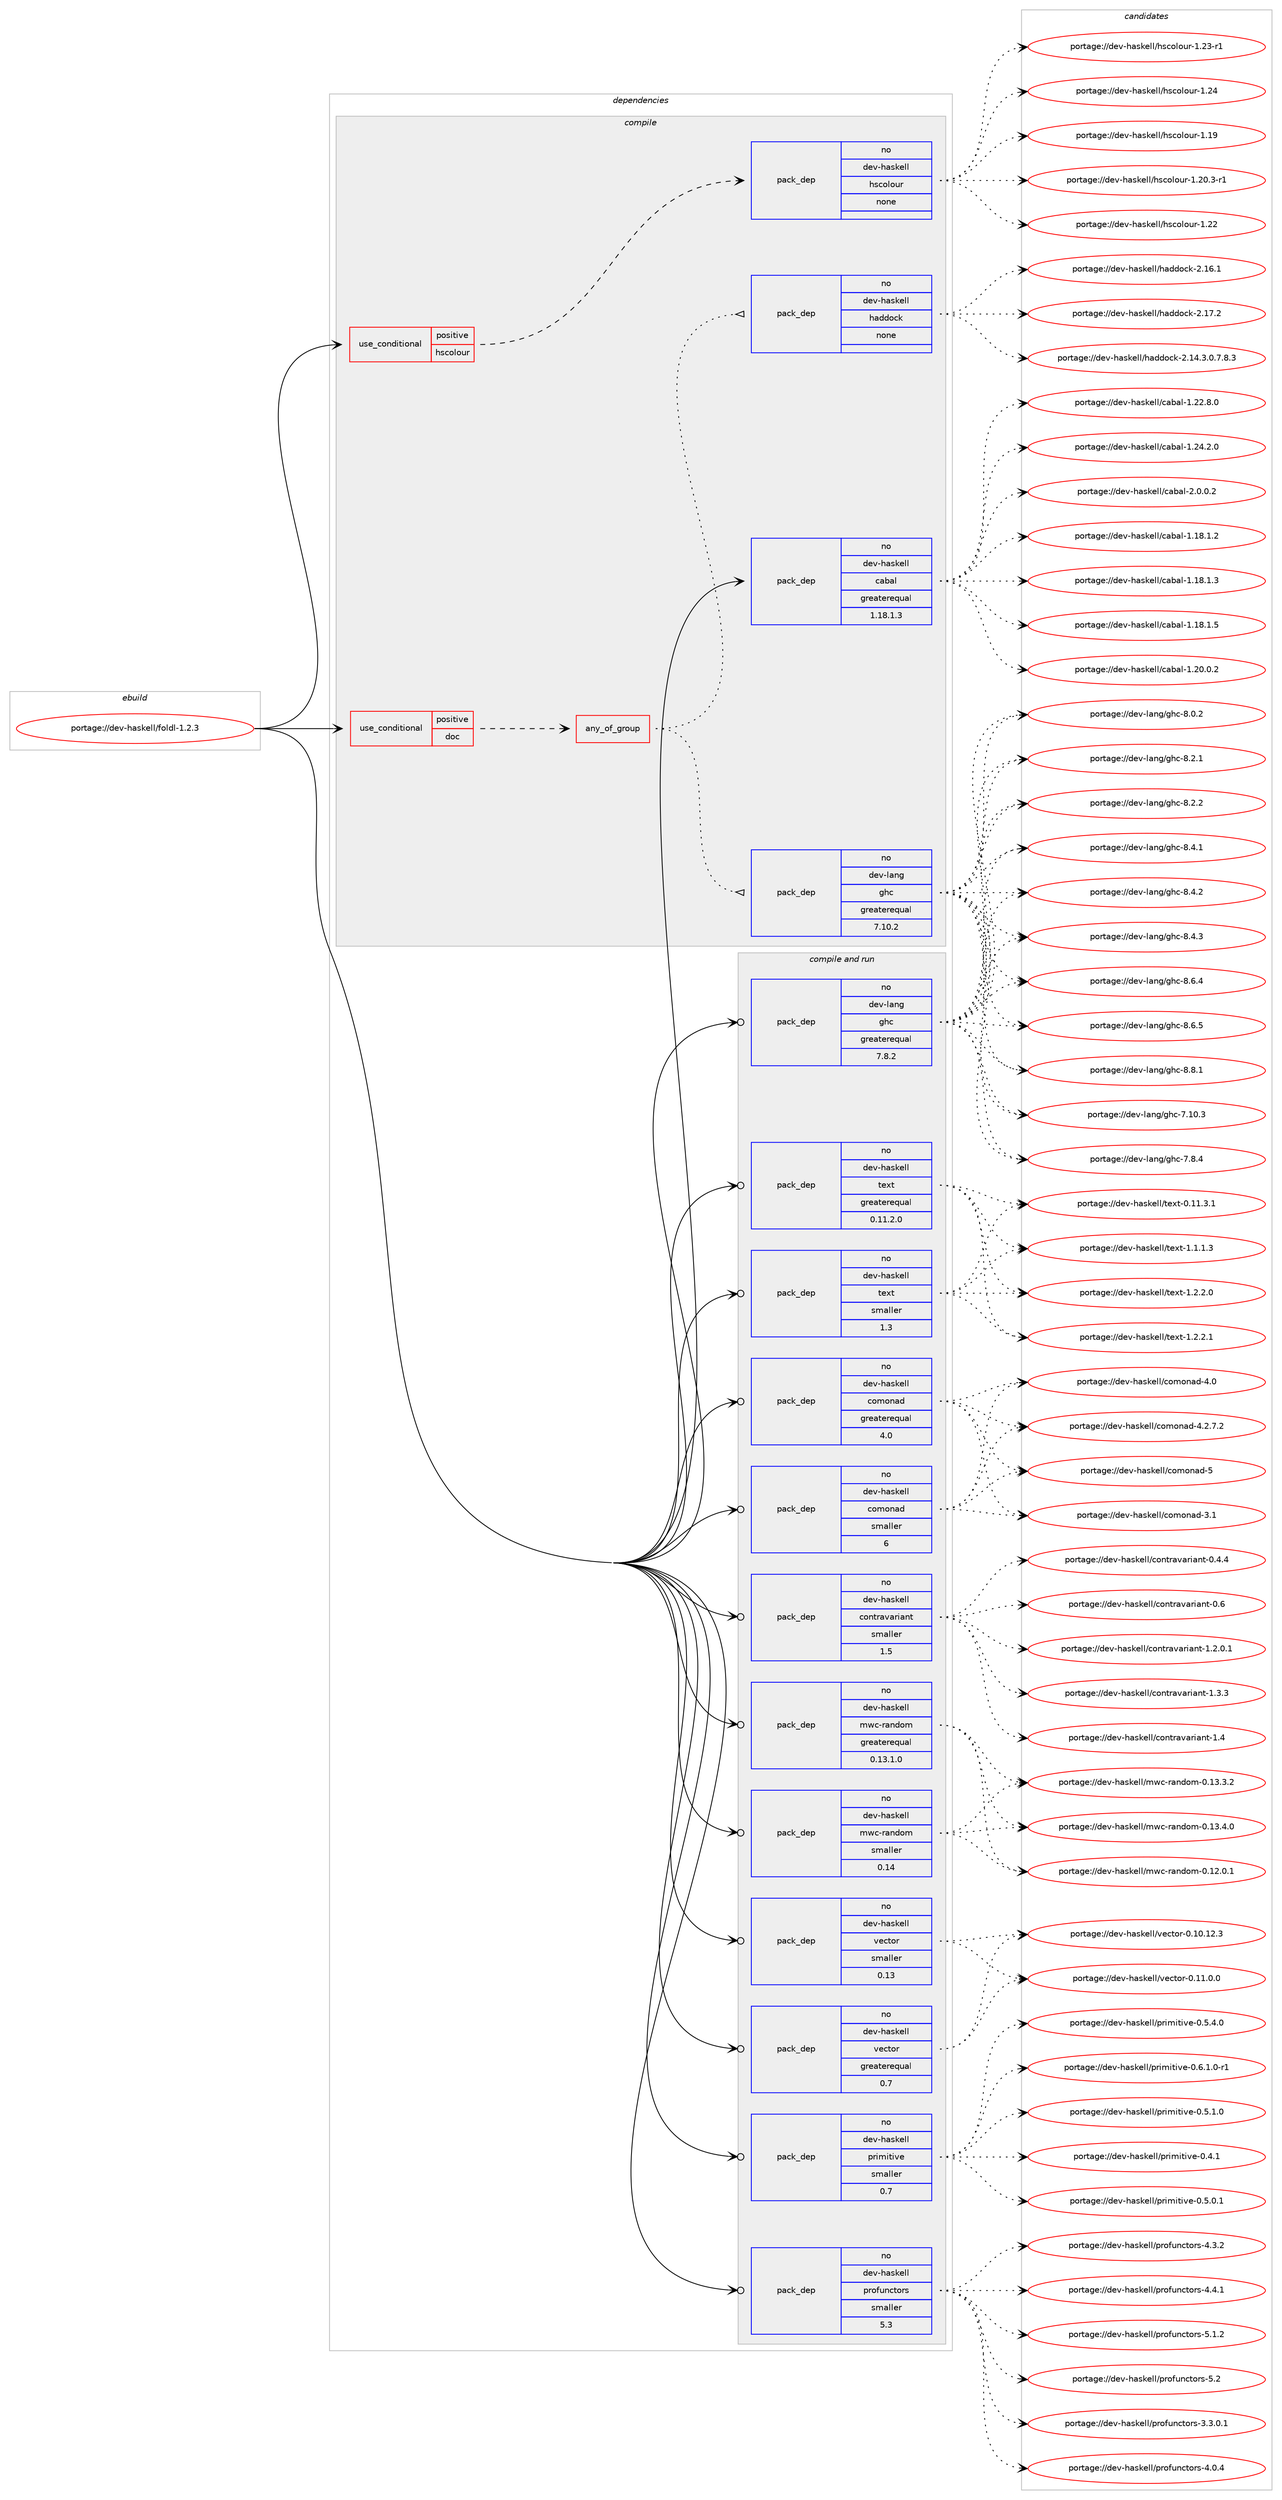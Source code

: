 digraph prolog {

# *************
# Graph options
# *************

newrank=true;
concentrate=true;
compound=true;
graph [rankdir=LR,fontname=Helvetica,fontsize=10,ranksep=1.5];#, ranksep=2.5, nodesep=0.2];
edge  [arrowhead=vee];
node  [fontname=Helvetica,fontsize=10];

# **********
# The ebuild
# **********

subgraph cluster_leftcol {
color=gray;
rank=same;
label=<<i>ebuild</i>>;
id [label="portage://dev-haskell/foldl-1.2.3", color=red, width=4, href="../dev-haskell/foldl-1.2.3.svg"];
}

# ****************
# The dependencies
# ****************

subgraph cluster_midcol {
color=gray;
label=<<i>dependencies</i>>;
subgraph cluster_compile {
fillcolor="#eeeeee";
style=filled;
label=<<i>compile</i>>;
subgraph cond15197 {
dependency68058 [label=<<TABLE BORDER="0" CELLBORDER="1" CELLSPACING="0" CELLPADDING="4"><TR><TD ROWSPAN="3" CELLPADDING="10">use_conditional</TD></TR><TR><TD>positive</TD></TR><TR><TD>doc</TD></TR></TABLE>>, shape=none, color=red];
subgraph any1695 {
dependency68059 [label=<<TABLE BORDER="0" CELLBORDER="1" CELLSPACING="0" CELLPADDING="4"><TR><TD CELLPADDING="10">any_of_group</TD></TR></TABLE>>, shape=none, color=red];subgraph pack51109 {
dependency68060 [label=<<TABLE BORDER="0" CELLBORDER="1" CELLSPACING="0" CELLPADDING="4" WIDTH="220"><TR><TD ROWSPAN="6" CELLPADDING="30">pack_dep</TD></TR><TR><TD WIDTH="110">no</TD></TR><TR><TD>dev-haskell</TD></TR><TR><TD>haddock</TD></TR><TR><TD>none</TD></TR><TR><TD></TD></TR></TABLE>>, shape=none, color=blue];
}
dependency68059:e -> dependency68060:w [weight=20,style="dotted",arrowhead="oinv"];
subgraph pack51110 {
dependency68061 [label=<<TABLE BORDER="0" CELLBORDER="1" CELLSPACING="0" CELLPADDING="4" WIDTH="220"><TR><TD ROWSPAN="6" CELLPADDING="30">pack_dep</TD></TR><TR><TD WIDTH="110">no</TD></TR><TR><TD>dev-lang</TD></TR><TR><TD>ghc</TD></TR><TR><TD>greaterequal</TD></TR><TR><TD>7.10.2</TD></TR></TABLE>>, shape=none, color=blue];
}
dependency68059:e -> dependency68061:w [weight=20,style="dotted",arrowhead="oinv"];
}
dependency68058:e -> dependency68059:w [weight=20,style="dashed",arrowhead="vee"];
}
id:e -> dependency68058:w [weight=20,style="solid",arrowhead="vee"];
subgraph cond15198 {
dependency68062 [label=<<TABLE BORDER="0" CELLBORDER="1" CELLSPACING="0" CELLPADDING="4"><TR><TD ROWSPAN="3" CELLPADDING="10">use_conditional</TD></TR><TR><TD>positive</TD></TR><TR><TD>hscolour</TD></TR></TABLE>>, shape=none, color=red];
subgraph pack51111 {
dependency68063 [label=<<TABLE BORDER="0" CELLBORDER="1" CELLSPACING="0" CELLPADDING="4" WIDTH="220"><TR><TD ROWSPAN="6" CELLPADDING="30">pack_dep</TD></TR><TR><TD WIDTH="110">no</TD></TR><TR><TD>dev-haskell</TD></TR><TR><TD>hscolour</TD></TR><TR><TD>none</TD></TR><TR><TD></TD></TR></TABLE>>, shape=none, color=blue];
}
dependency68062:e -> dependency68063:w [weight=20,style="dashed",arrowhead="vee"];
}
id:e -> dependency68062:w [weight=20,style="solid",arrowhead="vee"];
subgraph pack51112 {
dependency68064 [label=<<TABLE BORDER="0" CELLBORDER="1" CELLSPACING="0" CELLPADDING="4" WIDTH="220"><TR><TD ROWSPAN="6" CELLPADDING="30">pack_dep</TD></TR><TR><TD WIDTH="110">no</TD></TR><TR><TD>dev-haskell</TD></TR><TR><TD>cabal</TD></TR><TR><TD>greaterequal</TD></TR><TR><TD>1.18.1.3</TD></TR></TABLE>>, shape=none, color=blue];
}
id:e -> dependency68064:w [weight=20,style="solid",arrowhead="vee"];
}
subgraph cluster_compileandrun {
fillcolor="#eeeeee";
style=filled;
label=<<i>compile and run</i>>;
subgraph pack51113 {
dependency68065 [label=<<TABLE BORDER="0" CELLBORDER="1" CELLSPACING="0" CELLPADDING="4" WIDTH="220"><TR><TD ROWSPAN="6" CELLPADDING="30">pack_dep</TD></TR><TR><TD WIDTH="110">no</TD></TR><TR><TD>dev-haskell</TD></TR><TR><TD>comonad</TD></TR><TR><TD>greaterequal</TD></TR><TR><TD>4.0</TD></TR></TABLE>>, shape=none, color=blue];
}
id:e -> dependency68065:w [weight=20,style="solid",arrowhead="odotvee"];
subgraph pack51114 {
dependency68066 [label=<<TABLE BORDER="0" CELLBORDER="1" CELLSPACING="0" CELLPADDING="4" WIDTH="220"><TR><TD ROWSPAN="6" CELLPADDING="30">pack_dep</TD></TR><TR><TD WIDTH="110">no</TD></TR><TR><TD>dev-haskell</TD></TR><TR><TD>comonad</TD></TR><TR><TD>smaller</TD></TR><TR><TD>6</TD></TR></TABLE>>, shape=none, color=blue];
}
id:e -> dependency68066:w [weight=20,style="solid",arrowhead="odotvee"];
subgraph pack51115 {
dependency68067 [label=<<TABLE BORDER="0" CELLBORDER="1" CELLSPACING="0" CELLPADDING="4" WIDTH="220"><TR><TD ROWSPAN="6" CELLPADDING="30">pack_dep</TD></TR><TR><TD WIDTH="110">no</TD></TR><TR><TD>dev-haskell</TD></TR><TR><TD>contravariant</TD></TR><TR><TD>smaller</TD></TR><TR><TD>1.5</TD></TR></TABLE>>, shape=none, color=blue];
}
id:e -> dependency68067:w [weight=20,style="solid",arrowhead="odotvee"];
subgraph pack51116 {
dependency68068 [label=<<TABLE BORDER="0" CELLBORDER="1" CELLSPACING="0" CELLPADDING="4" WIDTH="220"><TR><TD ROWSPAN="6" CELLPADDING="30">pack_dep</TD></TR><TR><TD WIDTH="110">no</TD></TR><TR><TD>dev-haskell</TD></TR><TR><TD>mwc-random</TD></TR><TR><TD>greaterequal</TD></TR><TR><TD>0.13.1.0</TD></TR></TABLE>>, shape=none, color=blue];
}
id:e -> dependency68068:w [weight=20,style="solid",arrowhead="odotvee"];
subgraph pack51117 {
dependency68069 [label=<<TABLE BORDER="0" CELLBORDER="1" CELLSPACING="0" CELLPADDING="4" WIDTH="220"><TR><TD ROWSPAN="6" CELLPADDING="30">pack_dep</TD></TR><TR><TD WIDTH="110">no</TD></TR><TR><TD>dev-haskell</TD></TR><TR><TD>mwc-random</TD></TR><TR><TD>smaller</TD></TR><TR><TD>0.14</TD></TR></TABLE>>, shape=none, color=blue];
}
id:e -> dependency68069:w [weight=20,style="solid",arrowhead="odotvee"];
subgraph pack51118 {
dependency68070 [label=<<TABLE BORDER="0" CELLBORDER="1" CELLSPACING="0" CELLPADDING="4" WIDTH="220"><TR><TD ROWSPAN="6" CELLPADDING="30">pack_dep</TD></TR><TR><TD WIDTH="110">no</TD></TR><TR><TD>dev-haskell</TD></TR><TR><TD>primitive</TD></TR><TR><TD>smaller</TD></TR><TR><TD>0.7</TD></TR></TABLE>>, shape=none, color=blue];
}
id:e -> dependency68070:w [weight=20,style="solid",arrowhead="odotvee"];
subgraph pack51119 {
dependency68071 [label=<<TABLE BORDER="0" CELLBORDER="1" CELLSPACING="0" CELLPADDING="4" WIDTH="220"><TR><TD ROWSPAN="6" CELLPADDING="30">pack_dep</TD></TR><TR><TD WIDTH="110">no</TD></TR><TR><TD>dev-haskell</TD></TR><TR><TD>profunctors</TD></TR><TR><TD>smaller</TD></TR><TR><TD>5.3</TD></TR></TABLE>>, shape=none, color=blue];
}
id:e -> dependency68071:w [weight=20,style="solid",arrowhead="odotvee"];
subgraph pack51120 {
dependency68072 [label=<<TABLE BORDER="0" CELLBORDER="1" CELLSPACING="0" CELLPADDING="4" WIDTH="220"><TR><TD ROWSPAN="6" CELLPADDING="30">pack_dep</TD></TR><TR><TD WIDTH="110">no</TD></TR><TR><TD>dev-haskell</TD></TR><TR><TD>text</TD></TR><TR><TD>greaterequal</TD></TR><TR><TD>0.11.2.0</TD></TR></TABLE>>, shape=none, color=blue];
}
id:e -> dependency68072:w [weight=20,style="solid",arrowhead="odotvee"];
subgraph pack51121 {
dependency68073 [label=<<TABLE BORDER="0" CELLBORDER="1" CELLSPACING="0" CELLPADDING="4" WIDTH="220"><TR><TD ROWSPAN="6" CELLPADDING="30">pack_dep</TD></TR><TR><TD WIDTH="110">no</TD></TR><TR><TD>dev-haskell</TD></TR><TR><TD>text</TD></TR><TR><TD>smaller</TD></TR><TR><TD>1.3</TD></TR></TABLE>>, shape=none, color=blue];
}
id:e -> dependency68073:w [weight=20,style="solid",arrowhead="odotvee"];
subgraph pack51122 {
dependency68074 [label=<<TABLE BORDER="0" CELLBORDER="1" CELLSPACING="0" CELLPADDING="4" WIDTH="220"><TR><TD ROWSPAN="6" CELLPADDING="30">pack_dep</TD></TR><TR><TD WIDTH="110">no</TD></TR><TR><TD>dev-haskell</TD></TR><TR><TD>vector</TD></TR><TR><TD>greaterequal</TD></TR><TR><TD>0.7</TD></TR></TABLE>>, shape=none, color=blue];
}
id:e -> dependency68074:w [weight=20,style="solid",arrowhead="odotvee"];
subgraph pack51123 {
dependency68075 [label=<<TABLE BORDER="0" CELLBORDER="1" CELLSPACING="0" CELLPADDING="4" WIDTH="220"><TR><TD ROWSPAN="6" CELLPADDING="30">pack_dep</TD></TR><TR><TD WIDTH="110">no</TD></TR><TR><TD>dev-haskell</TD></TR><TR><TD>vector</TD></TR><TR><TD>smaller</TD></TR><TR><TD>0.13</TD></TR></TABLE>>, shape=none, color=blue];
}
id:e -> dependency68075:w [weight=20,style="solid",arrowhead="odotvee"];
subgraph pack51124 {
dependency68076 [label=<<TABLE BORDER="0" CELLBORDER="1" CELLSPACING="0" CELLPADDING="4" WIDTH="220"><TR><TD ROWSPAN="6" CELLPADDING="30">pack_dep</TD></TR><TR><TD WIDTH="110">no</TD></TR><TR><TD>dev-lang</TD></TR><TR><TD>ghc</TD></TR><TR><TD>greaterequal</TD></TR><TR><TD>7.8.2</TD></TR></TABLE>>, shape=none, color=blue];
}
id:e -> dependency68076:w [weight=20,style="solid",arrowhead="odotvee"];
}
subgraph cluster_run {
fillcolor="#eeeeee";
style=filled;
label=<<i>run</i>>;
}
}

# **************
# The candidates
# **************

subgraph cluster_choices {
rank=same;
color=gray;
label=<<i>candidates</i>>;

subgraph choice51109 {
color=black;
nodesep=1;
choiceportage1001011184510497115107101108108471049710010011199107455046495246514648465546564651 [label="portage://dev-haskell/haddock-2.14.3.0.7.8.3", color=red, width=4,href="../dev-haskell/haddock-2.14.3.0.7.8.3.svg"];
choiceportage100101118451049711510710110810847104971001001119910745504649544649 [label="portage://dev-haskell/haddock-2.16.1", color=red, width=4,href="../dev-haskell/haddock-2.16.1.svg"];
choiceportage100101118451049711510710110810847104971001001119910745504649554650 [label="portage://dev-haskell/haddock-2.17.2", color=red, width=4,href="../dev-haskell/haddock-2.17.2.svg"];
dependency68060:e -> choiceportage1001011184510497115107101108108471049710010011199107455046495246514648465546564651:w [style=dotted,weight="100"];
dependency68060:e -> choiceportage100101118451049711510710110810847104971001001119910745504649544649:w [style=dotted,weight="100"];
dependency68060:e -> choiceportage100101118451049711510710110810847104971001001119910745504649554650:w [style=dotted,weight="100"];
}
subgraph choice51110 {
color=black;
nodesep=1;
choiceportage1001011184510897110103471031049945554649484651 [label="portage://dev-lang/ghc-7.10.3", color=red, width=4,href="../dev-lang/ghc-7.10.3.svg"];
choiceportage10010111845108971101034710310499455546564652 [label="portage://dev-lang/ghc-7.8.4", color=red, width=4,href="../dev-lang/ghc-7.8.4.svg"];
choiceportage10010111845108971101034710310499455646484650 [label="portage://dev-lang/ghc-8.0.2", color=red, width=4,href="../dev-lang/ghc-8.0.2.svg"];
choiceportage10010111845108971101034710310499455646504649 [label="portage://dev-lang/ghc-8.2.1", color=red, width=4,href="../dev-lang/ghc-8.2.1.svg"];
choiceportage10010111845108971101034710310499455646504650 [label="portage://dev-lang/ghc-8.2.2", color=red, width=4,href="../dev-lang/ghc-8.2.2.svg"];
choiceportage10010111845108971101034710310499455646524649 [label="portage://dev-lang/ghc-8.4.1", color=red, width=4,href="../dev-lang/ghc-8.4.1.svg"];
choiceportage10010111845108971101034710310499455646524650 [label="portage://dev-lang/ghc-8.4.2", color=red, width=4,href="../dev-lang/ghc-8.4.2.svg"];
choiceportage10010111845108971101034710310499455646524651 [label="portage://dev-lang/ghc-8.4.3", color=red, width=4,href="../dev-lang/ghc-8.4.3.svg"];
choiceportage10010111845108971101034710310499455646544652 [label="portage://dev-lang/ghc-8.6.4", color=red, width=4,href="../dev-lang/ghc-8.6.4.svg"];
choiceportage10010111845108971101034710310499455646544653 [label="portage://dev-lang/ghc-8.6.5", color=red, width=4,href="../dev-lang/ghc-8.6.5.svg"];
choiceportage10010111845108971101034710310499455646564649 [label="portage://dev-lang/ghc-8.8.1", color=red, width=4,href="../dev-lang/ghc-8.8.1.svg"];
dependency68061:e -> choiceportage1001011184510897110103471031049945554649484651:w [style=dotted,weight="100"];
dependency68061:e -> choiceportage10010111845108971101034710310499455546564652:w [style=dotted,weight="100"];
dependency68061:e -> choiceportage10010111845108971101034710310499455646484650:w [style=dotted,weight="100"];
dependency68061:e -> choiceportage10010111845108971101034710310499455646504649:w [style=dotted,weight="100"];
dependency68061:e -> choiceportage10010111845108971101034710310499455646504650:w [style=dotted,weight="100"];
dependency68061:e -> choiceportage10010111845108971101034710310499455646524649:w [style=dotted,weight="100"];
dependency68061:e -> choiceportage10010111845108971101034710310499455646524650:w [style=dotted,weight="100"];
dependency68061:e -> choiceportage10010111845108971101034710310499455646524651:w [style=dotted,weight="100"];
dependency68061:e -> choiceportage10010111845108971101034710310499455646544652:w [style=dotted,weight="100"];
dependency68061:e -> choiceportage10010111845108971101034710310499455646544653:w [style=dotted,weight="100"];
dependency68061:e -> choiceportage10010111845108971101034710310499455646564649:w [style=dotted,weight="100"];
}
subgraph choice51111 {
color=black;
nodesep=1;
choiceportage100101118451049711510710110810847104115991111081111171144549464957 [label="portage://dev-haskell/hscolour-1.19", color=red, width=4,href="../dev-haskell/hscolour-1.19.svg"];
choiceportage10010111845104971151071011081084710411599111108111117114454946504846514511449 [label="portage://dev-haskell/hscolour-1.20.3-r1", color=red, width=4,href="../dev-haskell/hscolour-1.20.3-r1.svg"];
choiceportage100101118451049711510710110810847104115991111081111171144549465050 [label="portage://dev-haskell/hscolour-1.22", color=red, width=4,href="../dev-haskell/hscolour-1.22.svg"];
choiceportage1001011184510497115107101108108471041159911110811111711445494650514511449 [label="portage://dev-haskell/hscolour-1.23-r1", color=red, width=4,href="../dev-haskell/hscolour-1.23-r1.svg"];
choiceportage100101118451049711510710110810847104115991111081111171144549465052 [label="portage://dev-haskell/hscolour-1.24", color=red, width=4,href="../dev-haskell/hscolour-1.24.svg"];
dependency68063:e -> choiceportage100101118451049711510710110810847104115991111081111171144549464957:w [style=dotted,weight="100"];
dependency68063:e -> choiceportage10010111845104971151071011081084710411599111108111117114454946504846514511449:w [style=dotted,weight="100"];
dependency68063:e -> choiceportage100101118451049711510710110810847104115991111081111171144549465050:w [style=dotted,weight="100"];
dependency68063:e -> choiceportage1001011184510497115107101108108471041159911110811111711445494650514511449:w [style=dotted,weight="100"];
dependency68063:e -> choiceportage100101118451049711510710110810847104115991111081111171144549465052:w [style=dotted,weight="100"];
}
subgraph choice51112 {
color=black;
nodesep=1;
choiceportage10010111845104971151071011081084799979897108454946495646494650 [label="portage://dev-haskell/cabal-1.18.1.2", color=red, width=4,href="../dev-haskell/cabal-1.18.1.2.svg"];
choiceportage10010111845104971151071011081084799979897108454946495646494651 [label="portage://dev-haskell/cabal-1.18.1.3", color=red, width=4,href="../dev-haskell/cabal-1.18.1.3.svg"];
choiceportage10010111845104971151071011081084799979897108454946495646494653 [label="portage://dev-haskell/cabal-1.18.1.5", color=red, width=4,href="../dev-haskell/cabal-1.18.1.5.svg"];
choiceportage10010111845104971151071011081084799979897108454946504846484650 [label="portage://dev-haskell/cabal-1.20.0.2", color=red, width=4,href="../dev-haskell/cabal-1.20.0.2.svg"];
choiceportage10010111845104971151071011081084799979897108454946505046564648 [label="portage://dev-haskell/cabal-1.22.8.0", color=red, width=4,href="../dev-haskell/cabal-1.22.8.0.svg"];
choiceportage10010111845104971151071011081084799979897108454946505246504648 [label="portage://dev-haskell/cabal-1.24.2.0", color=red, width=4,href="../dev-haskell/cabal-1.24.2.0.svg"];
choiceportage100101118451049711510710110810847999798971084550464846484650 [label="portage://dev-haskell/cabal-2.0.0.2", color=red, width=4,href="../dev-haskell/cabal-2.0.0.2.svg"];
dependency68064:e -> choiceportage10010111845104971151071011081084799979897108454946495646494650:w [style=dotted,weight="100"];
dependency68064:e -> choiceportage10010111845104971151071011081084799979897108454946495646494651:w [style=dotted,weight="100"];
dependency68064:e -> choiceportage10010111845104971151071011081084799979897108454946495646494653:w [style=dotted,weight="100"];
dependency68064:e -> choiceportage10010111845104971151071011081084799979897108454946504846484650:w [style=dotted,weight="100"];
dependency68064:e -> choiceportage10010111845104971151071011081084799979897108454946505046564648:w [style=dotted,weight="100"];
dependency68064:e -> choiceportage10010111845104971151071011081084799979897108454946505246504648:w [style=dotted,weight="100"];
dependency68064:e -> choiceportage100101118451049711510710110810847999798971084550464846484650:w [style=dotted,weight="100"];
}
subgraph choice51113 {
color=black;
nodesep=1;
choiceportage100101118451049711510710110810847991111091111109710045514649 [label="portage://dev-haskell/comonad-3.1", color=red, width=4,href="../dev-haskell/comonad-3.1.svg"];
choiceportage100101118451049711510710110810847991111091111109710045524648 [label="portage://dev-haskell/comonad-4.0", color=red, width=4,href="../dev-haskell/comonad-4.0.svg"];
choiceportage10010111845104971151071011081084799111109111110971004552465046554650 [label="portage://dev-haskell/comonad-4.2.7.2", color=red, width=4,href="../dev-haskell/comonad-4.2.7.2.svg"];
choiceportage10010111845104971151071011081084799111109111110971004553 [label="portage://dev-haskell/comonad-5", color=red, width=4,href="../dev-haskell/comonad-5.svg"];
dependency68065:e -> choiceportage100101118451049711510710110810847991111091111109710045514649:w [style=dotted,weight="100"];
dependency68065:e -> choiceportage100101118451049711510710110810847991111091111109710045524648:w [style=dotted,weight="100"];
dependency68065:e -> choiceportage10010111845104971151071011081084799111109111110971004552465046554650:w [style=dotted,weight="100"];
dependency68065:e -> choiceportage10010111845104971151071011081084799111109111110971004553:w [style=dotted,weight="100"];
}
subgraph choice51114 {
color=black;
nodesep=1;
choiceportage100101118451049711510710110810847991111091111109710045514649 [label="portage://dev-haskell/comonad-3.1", color=red, width=4,href="../dev-haskell/comonad-3.1.svg"];
choiceportage100101118451049711510710110810847991111091111109710045524648 [label="portage://dev-haskell/comonad-4.0", color=red, width=4,href="../dev-haskell/comonad-4.0.svg"];
choiceportage10010111845104971151071011081084799111109111110971004552465046554650 [label="portage://dev-haskell/comonad-4.2.7.2", color=red, width=4,href="../dev-haskell/comonad-4.2.7.2.svg"];
choiceportage10010111845104971151071011081084799111109111110971004553 [label="portage://dev-haskell/comonad-5", color=red, width=4,href="../dev-haskell/comonad-5.svg"];
dependency68066:e -> choiceportage100101118451049711510710110810847991111091111109710045514649:w [style=dotted,weight="100"];
dependency68066:e -> choiceportage100101118451049711510710110810847991111091111109710045524648:w [style=dotted,weight="100"];
dependency68066:e -> choiceportage10010111845104971151071011081084799111109111110971004552465046554650:w [style=dotted,weight="100"];
dependency68066:e -> choiceportage10010111845104971151071011081084799111109111110971004553:w [style=dotted,weight="100"];
}
subgraph choice51115 {
color=black;
nodesep=1;
choiceportage10010111845104971151071011081084799111110116114971189711410597110116454846524652 [label="portage://dev-haskell/contravariant-0.4.4", color=red, width=4,href="../dev-haskell/contravariant-0.4.4.svg"];
choiceportage1001011184510497115107101108108479911111011611497118971141059711011645484654 [label="portage://dev-haskell/contravariant-0.6", color=red, width=4,href="../dev-haskell/contravariant-0.6.svg"];
choiceportage100101118451049711510710110810847991111101161149711897114105971101164549465046484649 [label="portage://dev-haskell/contravariant-1.2.0.1", color=red, width=4,href="../dev-haskell/contravariant-1.2.0.1.svg"];
choiceportage10010111845104971151071011081084799111110116114971189711410597110116454946514651 [label="portage://dev-haskell/contravariant-1.3.3", color=red, width=4,href="../dev-haskell/contravariant-1.3.3.svg"];
choiceportage1001011184510497115107101108108479911111011611497118971141059711011645494652 [label="portage://dev-haskell/contravariant-1.4", color=red, width=4,href="../dev-haskell/contravariant-1.4.svg"];
dependency68067:e -> choiceportage10010111845104971151071011081084799111110116114971189711410597110116454846524652:w [style=dotted,weight="100"];
dependency68067:e -> choiceportage1001011184510497115107101108108479911111011611497118971141059711011645484654:w [style=dotted,weight="100"];
dependency68067:e -> choiceportage100101118451049711510710110810847991111101161149711897114105971101164549465046484649:w [style=dotted,weight="100"];
dependency68067:e -> choiceportage10010111845104971151071011081084799111110116114971189711410597110116454946514651:w [style=dotted,weight="100"];
dependency68067:e -> choiceportage1001011184510497115107101108108479911111011611497118971141059711011645494652:w [style=dotted,weight="100"];
}
subgraph choice51116 {
color=black;
nodesep=1;
choiceportage100101118451049711510710110810847109119994511497110100111109454846495046484649 [label="portage://dev-haskell/mwc-random-0.12.0.1", color=red, width=4,href="../dev-haskell/mwc-random-0.12.0.1.svg"];
choiceportage100101118451049711510710110810847109119994511497110100111109454846495146514650 [label="portage://dev-haskell/mwc-random-0.13.3.2", color=red, width=4,href="../dev-haskell/mwc-random-0.13.3.2.svg"];
choiceportage100101118451049711510710110810847109119994511497110100111109454846495146524648 [label="portage://dev-haskell/mwc-random-0.13.4.0", color=red, width=4,href="../dev-haskell/mwc-random-0.13.4.0.svg"];
dependency68068:e -> choiceportage100101118451049711510710110810847109119994511497110100111109454846495046484649:w [style=dotted,weight="100"];
dependency68068:e -> choiceportage100101118451049711510710110810847109119994511497110100111109454846495146514650:w [style=dotted,weight="100"];
dependency68068:e -> choiceportage100101118451049711510710110810847109119994511497110100111109454846495146524648:w [style=dotted,weight="100"];
}
subgraph choice51117 {
color=black;
nodesep=1;
choiceportage100101118451049711510710110810847109119994511497110100111109454846495046484649 [label="portage://dev-haskell/mwc-random-0.12.0.1", color=red, width=4,href="../dev-haskell/mwc-random-0.12.0.1.svg"];
choiceportage100101118451049711510710110810847109119994511497110100111109454846495146514650 [label="portage://dev-haskell/mwc-random-0.13.3.2", color=red, width=4,href="../dev-haskell/mwc-random-0.13.3.2.svg"];
choiceportage100101118451049711510710110810847109119994511497110100111109454846495146524648 [label="portage://dev-haskell/mwc-random-0.13.4.0", color=red, width=4,href="../dev-haskell/mwc-random-0.13.4.0.svg"];
dependency68069:e -> choiceportage100101118451049711510710110810847109119994511497110100111109454846495046484649:w [style=dotted,weight="100"];
dependency68069:e -> choiceportage100101118451049711510710110810847109119994511497110100111109454846495146514650:w [style=dotted,weight="100"];
dependency68069:e -> choiceportage100101118451049711510710110810847109119994511497110100111109454846495146524648:w [style=dotted,weight="100"];
}
subgraph choice51118 {
color=black;
nodesep=1;
choiceportage100101118451049711510710110810847112114105109105116105118101454846524649 [label="portage://dev-haskell/primitive-0.4.1", color=red, width=4,href="../dev-haskell/primitive-0.4.1.svg"];
choiceportage1001011184510497115107101108108471121141051091051161051181014548465346484649 [label="portage://dev-haskell/primitive-0.5.0.1", color=red, width=4,href="../dev-haskell/primitive-0.5.0.1.svg"];
choiceportage1001011184510497115107101108108471121141051091051161051181014548465346494648 [label="portage://dev-haskell/primitive-0.5.1.0", color=red, width=4,href="../dev-haskell/primitive-0.5.1.0.svg"];
choiceportage1001011184510497115107101108108471121141051091051161051181014548465346524648 [label="portage://dev-haskell/primitive-0.5.4.0", color=red, width=4,href="../dev-haskell/primitive-0.5.4.0.svg"];
choiceportage10010111845104971151071011081084711211410510910511610511810145484654464946484511449 [label="portage://dev-haskell/primitive-0.6.1.0-r1", color=red, width=4,href="../dev-haskell/primitive-0.6.1.0-r1.svg"];
dependency68070:e -> choiceportage100101118451049711510710110810847112114105109105116105118101454846524649:w [style=dotted,weight="100"];
dependency68070:e -> choiceportage1001011184510497115107101108108471121141051091051161051181014548465346484649:w [style=dotted,weight="100"];
dependency68070:e -> choiceportage1001011184510497115107101108108471121141051091051161051181014548465346494648:w [style=dotted,weight="100"];
dependency68070:e -> choiceportage1001011184510497115107101108108471121141051091051161051181014548465346524648:w [style=dotted,weight="100"];
dependency68070:e -> choiceportage10010111845104971151071011081084711211410510910511610511810145484654464946484511449:w [style=dotted,weight="100"];
}
subgraph choice51119 {
color=black;
nodesep=1;
choiceportage100101118451049711510710110810847112114111102117110991161111141154551465146484649 [label="portage://dev-haskell/profunctors-3.3.0.1", color=red, width=4,href="../dev-haskell/profunctors-3.3.0.1.svg"];
choiceportage10010111845104971151071011081084711211411110211711099116111114115455246484652 [label="portage://dev-haskell/profunctors-4.0.4", color=red, width=4,href="../dev-haskell/profunctors-4.0.4.svg"];
choiceportage10010111845104971151071011081084711211411110211711099116111114115455246514650 [label="portage://dev-haskell/profunctors-4.3.2", color=red, width=4,href="../dev-haskell/profunctors-4.3.2.svg"];
choiceportage10010111845104971151071011081084711211411110211711099116111114115455246524649 [label="portage://dev-haskell/profunctors-4.4.1", color=red, width=4,href="../dev-haskell/profunctors-4.4.1.svg"];
choiceportage10010111845104971151071011081084711211411110211711099116111114115455346494650 [label="portage://dev-haskell/profunctors-5.1.2", color=red, width=4,href="../dev-haskell/profunctors-5.1.2.svg"];
choiceportage1001011184510497115107101108108471121141111021171109911611111411545534650 [label="portage://dev-haskell/profunctors-5.2", color=red, width=4,href="../dev-haskell/profunctors-5.2.svg"];
dependency68071:e -> choiceportage100101118451049711510710110810847112114111102117110991161111141154551465146484649:w [style=dotted,weight="100"];
dependency68071:e -> choiceportage10010111845104971151071011081084711211411110211711099116111114115455246484652:w [style=dotted,weight="100"];
dependency68071:e -> choiceportage10010111845104971151071011081084711211411110211711099116111114115455246514650:w [style=dotted,weight="100"];
dependency68071:e -> choiceportage10010111845104971151071011081084711211411110211711099116111114115455246524649:w [style=dotted,weight="100"];
dependency68071:e -> choiceportage10010111845104971151071011081084711211411110211711099116111114115455346494650:w [style=dotted,weight="100"];
dependency68071:e -> choiceportage1001011184510497115107101108108471121141111021171109911611111411545534650:w [style=dotted,weight="100"];
}
subgraph choice51120 {
color=black;
nodesep=1;
choiceportage100101118451049711510710110810847116101120116454846494946514649 [label="portage://dev-haskell/text-0.11.3.1", color=red, width=4,href="../dev-haskell/text-0.11.3.1.svg"];
choiceportage1001011184510497115107101108108471161011201164549464946494651 [label="portage://dev-haskell/text-1.1.1.3", color=red, width=4,href="../dev-haskell/text-1.1.1.3.svg"];
choiceportage1001011184510497115107101108108471161011201164549465046504648 [label="portage://dev-haskell/text-1.2.2.0", color=red, width=4,href="../dev-haskell/text-1.2.2.0.svg"];
choiceportage1001011184510497115107101108108471161011201164549465046504649 [label="portage://dev-haskell/text-1.2.2.1", color=red, width=4,href="../dev-haskell/text-1.2.2.1.svg"];
dependency68072:e -> choiceportage100101118451049711510710110810847116101120116454846494946514649:w [style=dotted,weight="100"];
dependency68072:e -> choiceportage1001011184510497115107101108108471161011201164549464946494651:w [style=dotted,weight="100"];
dependency68072:e -> choiceportage1001011184510497115107101108108471161011201164549465046504648:w [style=dotted,weight="100"];
dependency68072:e -> choiceportage1001011184510497115107101108108471161011201164549465046504649:w [style=dotted,weight="100"];
}
subgraph choice51121 {
color=black;
nodesep=1;
choiceportage100101118451049711510710110810847116101120116454846494946514649 [label="portage://dev-haskell/text-0.11.3.1", color=red, width=4,href="../dev-haskell/text-0.11.3.1.svg"];
choiceportage1001011184510497115107101108108471161011201164549464946494651 [label="portage://dev-haskell/text-1.1.1.3", color=red, width=4,href="../dev-haskell/text-1.1.1.3.svg"];
choiceportage1001011184510497115107101108108471161011201164549465046504648 [label="portage://dev-haskell/text-1.2.2.0", color=red, width=4,href="../dev-haskell/text-1.2.2.0.svg"];
choiceportage1001011184510497115107101108108471161011201164549465046504649 [label="portage://dev-haskell/text-1.2.2.1", color=red, width=4,href="../dev-haskell/text-1.2.2.1.svg"];
dependency68073:e -> choiceportage100101118451049711510710110810847116101120116454846494946514649:w [style=dotted,weight="100"];
dependency68073:e -> choiceportage1001011184510497115107101108108471161011201164549464946494651:w [style=dotted,weight="100"];
dependency68073:e -> choiceportage1001011184510497115107101108108471161011201164549465046504648:w [style=dotted,weight="100"];
dependency68073:e -> choiceportage1001011184510497115107101108108471161011201164549465046504649:w [style=dotted,weight="100"];
}
subgraph choice51122 {
color=black;
nodesep=1;
choiceportage1001011184510497115107101108108471181019911611111445484649484649504651 [label="portage://dev-haskell/vector-0.10.12.3", color=red, width=4,href="../dev-haskell/vector-0.10.12.3.svg"];
choiceportage10010111845104971151071011081084711810199116111114454846494946484648 [label="portage://dev-haskell/vector-0.11.0.0", color=red, width=4,href="../dev-haskell/vector-0.11.0.0.svg"];
dependency68074:e -> choiceportage1001011184510497115107101108108471181019911611111445484649484649504651:w [style=dotted,weight="100"];
dependency68074:e -> choiceportage10010111845104971151071011081084711810199116111114454846494946484648:w [style=dotted,weight="100"];
}
subgraph choice51123 {
color=black;
nodesep=1;
choiceportage1001011184510497115107101108108471181019911611111445484649484649504651 [label="portage://dev-haskell/vector-0.10.12.3", color=red, width=4,href="../dev-haskell/vector-0.10.12.3.svg"];
choiceportage10010111845104971151071011081084711810199116111114454846494946484648 [label="portage://dev-haskell/vector-0.11.0.0", color=red, width=4,href="../dev-haskell/vector-0.11.0.0.svg"];
dependency68075:e -> choiceportage1001011184510497115107101108108471181019911611111445484649484649504651:w [style=dotted,weight="100"];
dependency68075:e -> choiceportage10010111845104971151071011081084711810199116111114454846494946484648:w [style=dotted,weight="100"];
}
subgraph choice51124 {
color=black;
nodesep=1;
choiceportage1001011184510897110103471031049945554649484651 [label="portage://dev-lang/ghc-7.10.3", color=red, width=4,href="../dev-lang/ghc-7.10.3.svg"];
choiceportage10010111845108971101034710310499455546564652 [label="portage://dev-lang/ghc-7.8.4", color=red, width=4,href="../dev-lang/ghc-7.8.4.svg"];
choiceportage10010111845108971101034710310499455646484650 [label="portage://dev-lang/ghc-8.0.2", color=red, width=4,href="../dev-lang/ghc-8.0.2.svg"];
choiceportage10010111845108971101034710310499455646504649 [label="portage://dev-lang/ghc-8.2.1", color=red, width=4,href="../dev-lang/ghc-8.2.1.svg"];
choiceportage10010111845108971101034710310499455646504650 [label="portage://dev-lang/ghc-8.2.2", color=red, width=4,href="../dev-lang/ghc-8.2.2.svg"];
choiceportage10010111845108971101034710310499455646524649 [label="portage://dev-lang/ghc-8.4.1", color=red, width=4,href="../dev-lang/ghc-8.4.1.svg"];
choiceportage10010111845108971101034710310499455646524650 [label="portage://dev-lang/ghc-8.4.2", color=red, width=4,href="../dev-lang/ghc-8.4.2.svg"];
choiceportage10010111845108971101034710310499455646524651 [label="portage://dev-lang/ghc-8.4.3", color=red, width=4,href="../dev-lang/ghc-8.4.3.svg"];
choiceportage10010111845108971101034710310499455646544652 [label="portage://dev-lang/ghc-8.6.4", color=red, width=4,href="../dev-lang/ghc-8.6.4.svg"];
choiceportage10010111845108971101034710310499455646544653 [label="portage://dev-lang/ghc-8.6.5", color=red, width=4,href="../dev-lang/ghc-8.6.5.svg"];
choiceportage10010111845108971101034710310499455646564649 [label="portage://dev-lang/ghc-8.8.1", color=red, width=4,href="../dev-lang/ghc-8.8.1.svg"];
dependency68076:e -> choiceportage1001011184510897110103471031049945554649484651:w [style=dotted,weight="100"];
dependency68076:e -> choiceportage10010111845108971101034710310499455546564652:w [style=dotted,weight="100"];
dependency68076:e -> choiceportage10010111845108971101034710310499455646484650:w [style=dotted,weight="100"];
dependency68076:e -> choiceportage10010111845108971101034710310499455646504649:w [style=dotted,weight="100"];
dependency68076:e -> choiceportage10010111845108971101034710310499455646504650:w [style=dotted,weight="100"];
dependency68076:e -> choiceportage10010111845108971101034710310499455646524649:w [style=dotted,weight="100"];
dependency68076:e -> choiceportage10010111845108971101034710310499455646524650:w [style=dotted,weight="100"];
dependency68076:e -> choiceportage10010111845108971101034710310499455646524651:w [style=dotted,weight="100"];
dependency68076:e -> choiceportage10010111845108971101034710310499455646544652:w [style=dotted,weight="100"];
dependency68076:e -> choiceportage10010111845108971101034710310499455646544653:w [style=dotted,weight="100"];
dependency68076:e -> choiceportage10010111845108971101034710310499455646564649:w [style=dotted,weight="100"];
}
}

}
